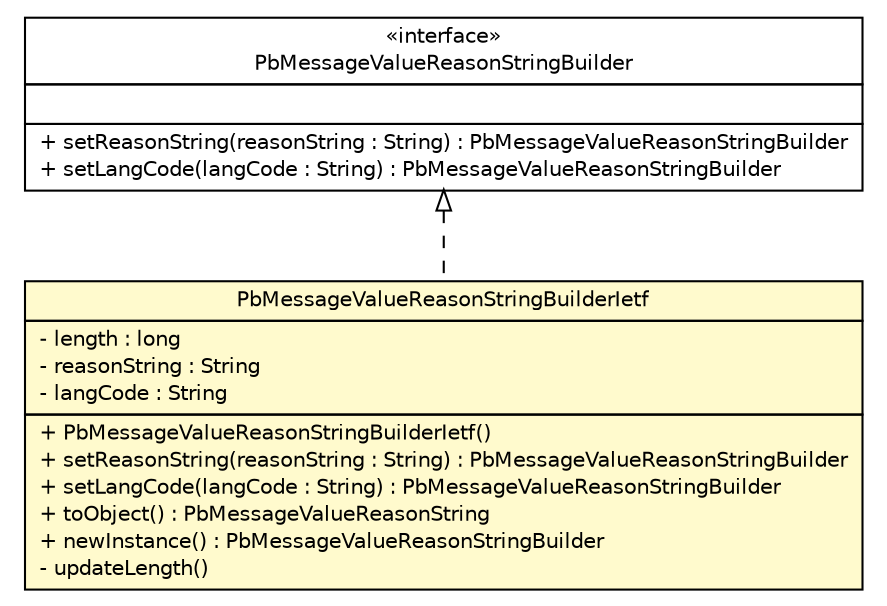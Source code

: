 #!/usr/local/bin/dot
#
# Class diagram 
# Generated by UMLGraph version R5_6 (http://www.umlgraph.org/)
#

digraph G {
	edge [fontname="Helvetica",fontsize=10,labelfontname="Helvetica",labelfontsize=10];
	node [fontname="Helvetica",fontsize=10,shape=plaintext];
	nodesep=0.25;
	ranksep=0.5;
	// org.ietf.nea.pb.message.PbMessageValueReasonStringBuilderIetf
	c126247 [label=<<table title="org.ietf.nea.pb.message.PbMessageValueReasonStringBuilderIetf" border="0" cellborder="1" cellspacing="0" cellpadding="2" port="p" bgcolor="lemonChiffon" href="./PbMessageValueReasonStringBuilderIetf.html">
		<tr><td><table border="0" cellspacing="0" cellpadding="1">
<tr><td align="center" balign="center"> PbMessageValueReasonStringBuilderIetf </td></tr>
		</table></td></tr>
		<tr><td><table border="0" cellspacing="0" cellpadding="1">
<tr><td align="left" balign="left"> - length : long </td></tr>
<tr><td align="left" balign="left"> - reasonString : String </td></tr>
<tr><td align="left" balign="left"> - langCode : String </td></tr>
		</table></td></tr>
		<tr><td><table border="0" cellspacing="0" cellpadding="1">
<tr><td align="left" balign="left"> + PbMessageValueReasonStringBuilderIetf() </td></tr>
<tr><td align="left" balign="left"> + setReasonString(reasonString : String) : PbMessageValueReasonStringBuilder </td></tr>
<tr><td align="left" balign="left"> + setLangCode(langCode : String) : PbMessageValueReasonStringBuilder </td></tr>
<tr><td align="left" balign="left"> + toObject() : PbMessageValueReasonString </td></tr>
<tr><td align="left" balign="left"> + newInstance() : PbMessageValueReasonStringBuilder </td></tr>
<tr><td align="left" balign="left"> - updateLength() </td></tr>
		</table></td></tr>
		</table>>, URL="./PbMessageValueReasonStringBuilderIetf.html", fontname="Helvetica", fontcolor="black", fontsize=10.0];
	// org.ietf.nea.pb.message.PbMessageValueReasonStringBuilder
	c126249 [label=<<table title="org.ietf.nea.pb.message.PbMessageValueReasonStringBuilder" border="0" cellborder="1" cellspacing="0" cellpadding="2" port="p" href="./PbMessageValueReasonStringBuilder.html">
		<tr><td><table border="0" cellspacing="0" cellpadding="1">
<tr><td align="center" balign="center"> &#171;interface&#187; </td></tr>
<tr><td align="center" balign="center"> PbMessageValueReasonStringBuilder </td></tr>
		</table></td></tr>
		<tr><td><table border="0" cellspacing="0" cellpadding="1">
<tr><td align="left" balign="left">  </td></tr>
		</table></td></tr>
		<tr><td><table border="0" cellspacing="0" cellpadding="1">
<tr><td align="left" balign="left"> + setReasonString(reasonString : String) : PbMessageValueReasonStringBuilder </td></tr>
<tr><td align="left" balign="left"> + setLangCode(langCode : String) : PbMessageValueReasonStringBuilder </td></tr>
		</table></td></tr>
		</table>>, URL="./PbMessageValueReasonStringBuilder.html", fontname="Helvetica", fontcolor="black", fontsize=10.0];
	//org.ietf.nea.pb.message.PbMessageValueReasonStringBuilderIetf implements org.ietf.nea.pb.message.PbMessageValueReasonStringBuilder
	c126249:p -> c126247:p [dir=back,arrowtail=empty,style=dashed];
}

